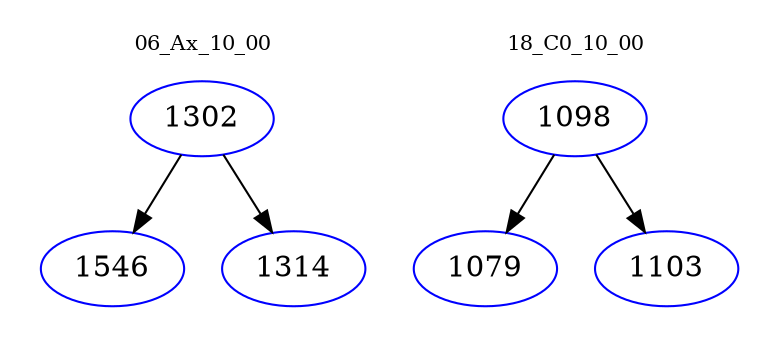 digraph{
subgraph cluster_0 {
color = white
label = "06_Ax_10_00";
fontsize=10;
T0_1302 [label="1302", color="blue"]
T0_1302 -> T0_1546 [color="black"]
T0_1546 [label="1546", color="blue"]
T0_1302 -> T0_1314 [color="black"]
T0_1314 [label="1314", color="blue"]
}
subgraph cluster_1 {
color = white
label = "18_C0_10_00";
fontsize=10;
T1_1098 [label="1098", color="blue"]
T1_1098 -> T1_1079 [color="black"]
T1_1079 [label="1079", color="blue"]
T1_1098 -> T1_1103 [color="black"]
T1_1103 [label="1103", color="blue"]
}
}
